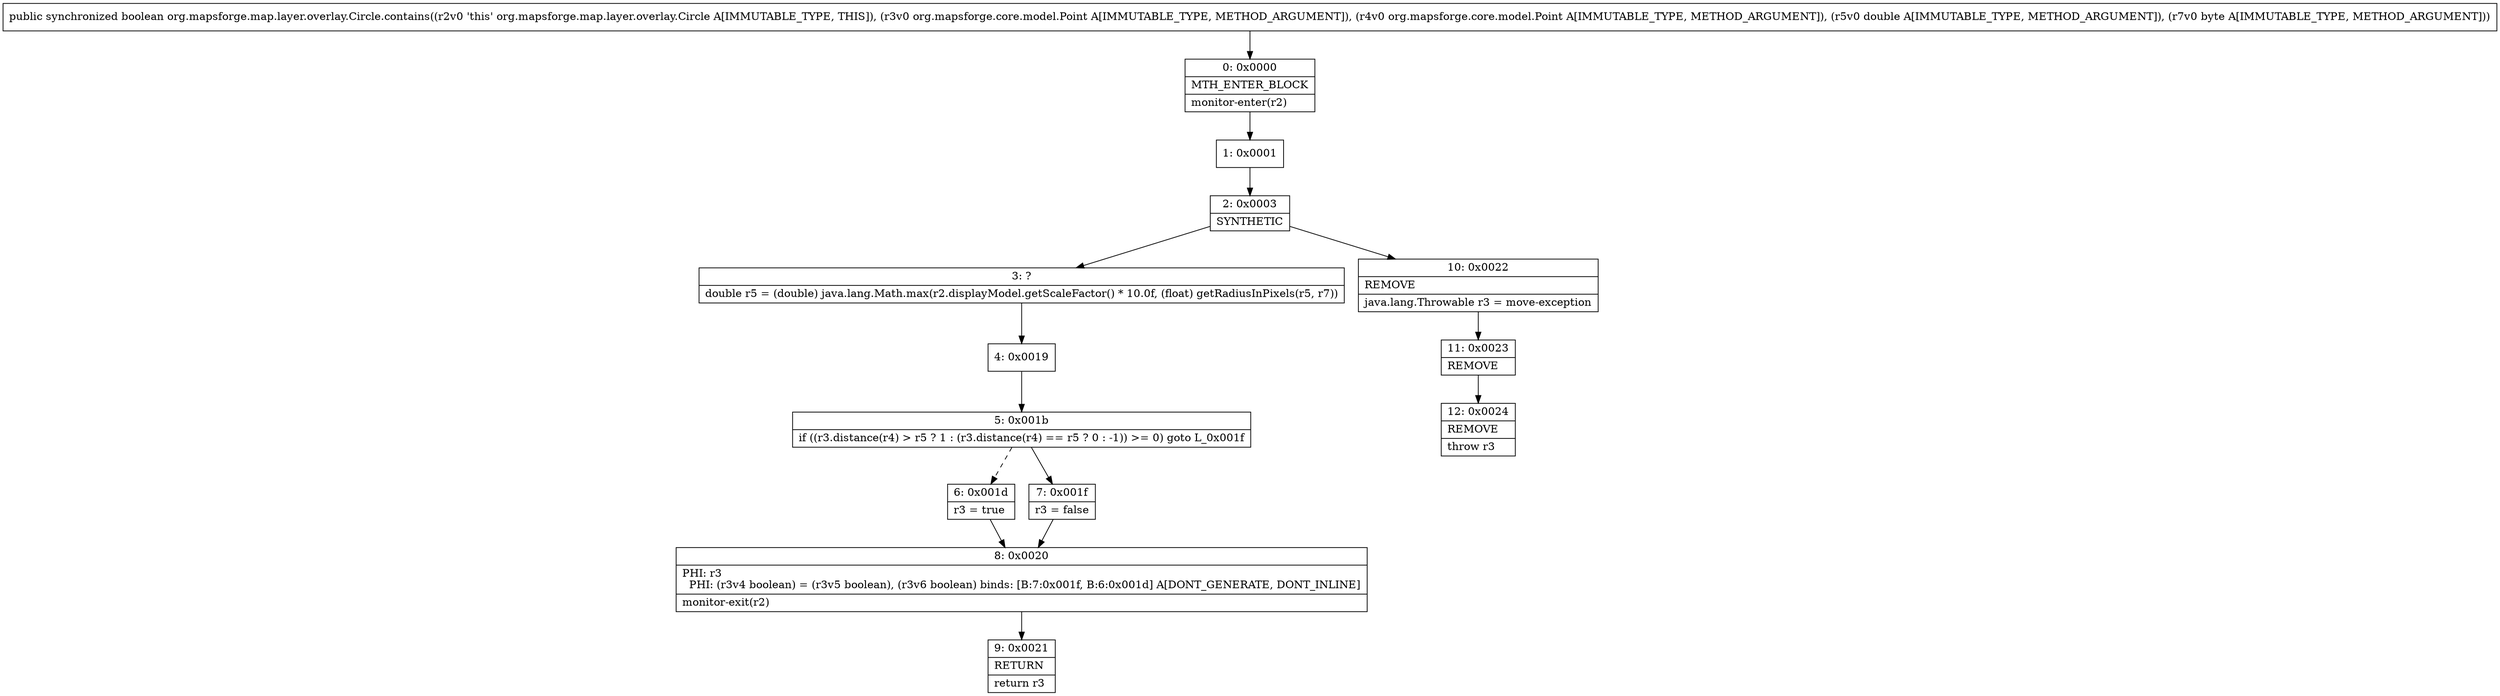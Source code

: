 digraph "CFG fororg.mapsforge.map.layer.overlay.Circle.contains(Lorg\/mapsforge\/core\/model\/Point;Lorg\/mapsforge\/core\/model\/Point;DB)Z" {
Node_0 [shape=record,label="{0\:\ 0x0000|MTH_ENTER_BLOCK\l|monitor\-enter(r2)\l}"];
Node_1 [shape=record,label="{1\:\ 0x0001}"];
Node_2 [shape=record,label="{2\:\ 0x0003|SYNTHETIC\l}"];
Node_3 [shape=record,label="{3\:\ ?|double r5 = (double) java.lang.Math.max(r2.displayModel.getScaleFactor() * 10.0f, (float) getRadiusInPixels(r5, r7))\l}"];
Node_4 [shape=record,label="{4\:\ 0x0019}"];
Node_5 [shape=record,label="{5\:\ 0x001b|if ((r3.distance(r4) \> r5 ? 1 : (r3.distance(r4) == r5 ? 0 : \-1)) \>= 0) goto L_0x001f\l}"];
Node_6 [shape=record,label="{6\:\ 0x001d|r3 = true\l}"];
Node_7 [shape=record,label="{7\:\ 0x001f|r3 = false\l}"];
Node_8 [shape=record,label="{8\:\ 0x0020|PHI: r3 \l  PHI: (r3v4 boolean) = (r3v5 boolean), (r3v6 boolean) binds: [B:7:0x001f, B:6:0x001d] A[DONT_GENERATE, DONT_INLINE]\l|monitor\-exit(r2)\l}"];
Node_9 [shape=record,label="{9\:\ 0x0021|RETURN\l|return r3\l}"];
Node_10 [shape=record,label="{10\:\ 0x0022|REMOVE\l|java.lang.Throwable r3 = move\-exception\l}"];
Node_11 [shape=record,label="{11\:\ 0x0023|REMOVE\l}"];
Node_12 [shape=record,label="{12\:\ 0x0024|REMOVE\l|throw r3\l}"];
MethodNode[shape=record,label="{public synchronized boolean org.mapsforge.map.layer.overlay.Circle.contains((r2v0 'this' org.mapsforge.map.layer.overlay.Circle A[IMMUTABLE_TYPE, THIS]), (r3v0 org.mapsforge.core.model.Point A[IMMUTABLE_TYPE, METHOD_ARGUMENT]), (r4v0 org.mapsforge.core.model.Point A[IMMUTABLE_TYPE, METHOD_ARGUMENT]), (r5v0 double A[IMMUTABLE_TYPE, METHOD_ARGUMENT]), (r7v0 byte A[IMMUTABLE_TYPE, METHOD_ARGUMENT])) }"];
MethodNode -> Node_0;
Node_0 -> Node_1;
Node_1 -> Node_2;
Node_2 -> Node_3;
Node_2 -> Node_10;
Node_3 -> Node_4;
Node_4 -> Node_5;
Node_5 -> Node_6[style=dashed];
Node_5 -> Node_7;
Node_6 -> Node_8;
Node_7 -> Node_8;
Node_8 -> Node_9;
Node_10 -> Node_11;
Node_11 -> Node_12;
}

